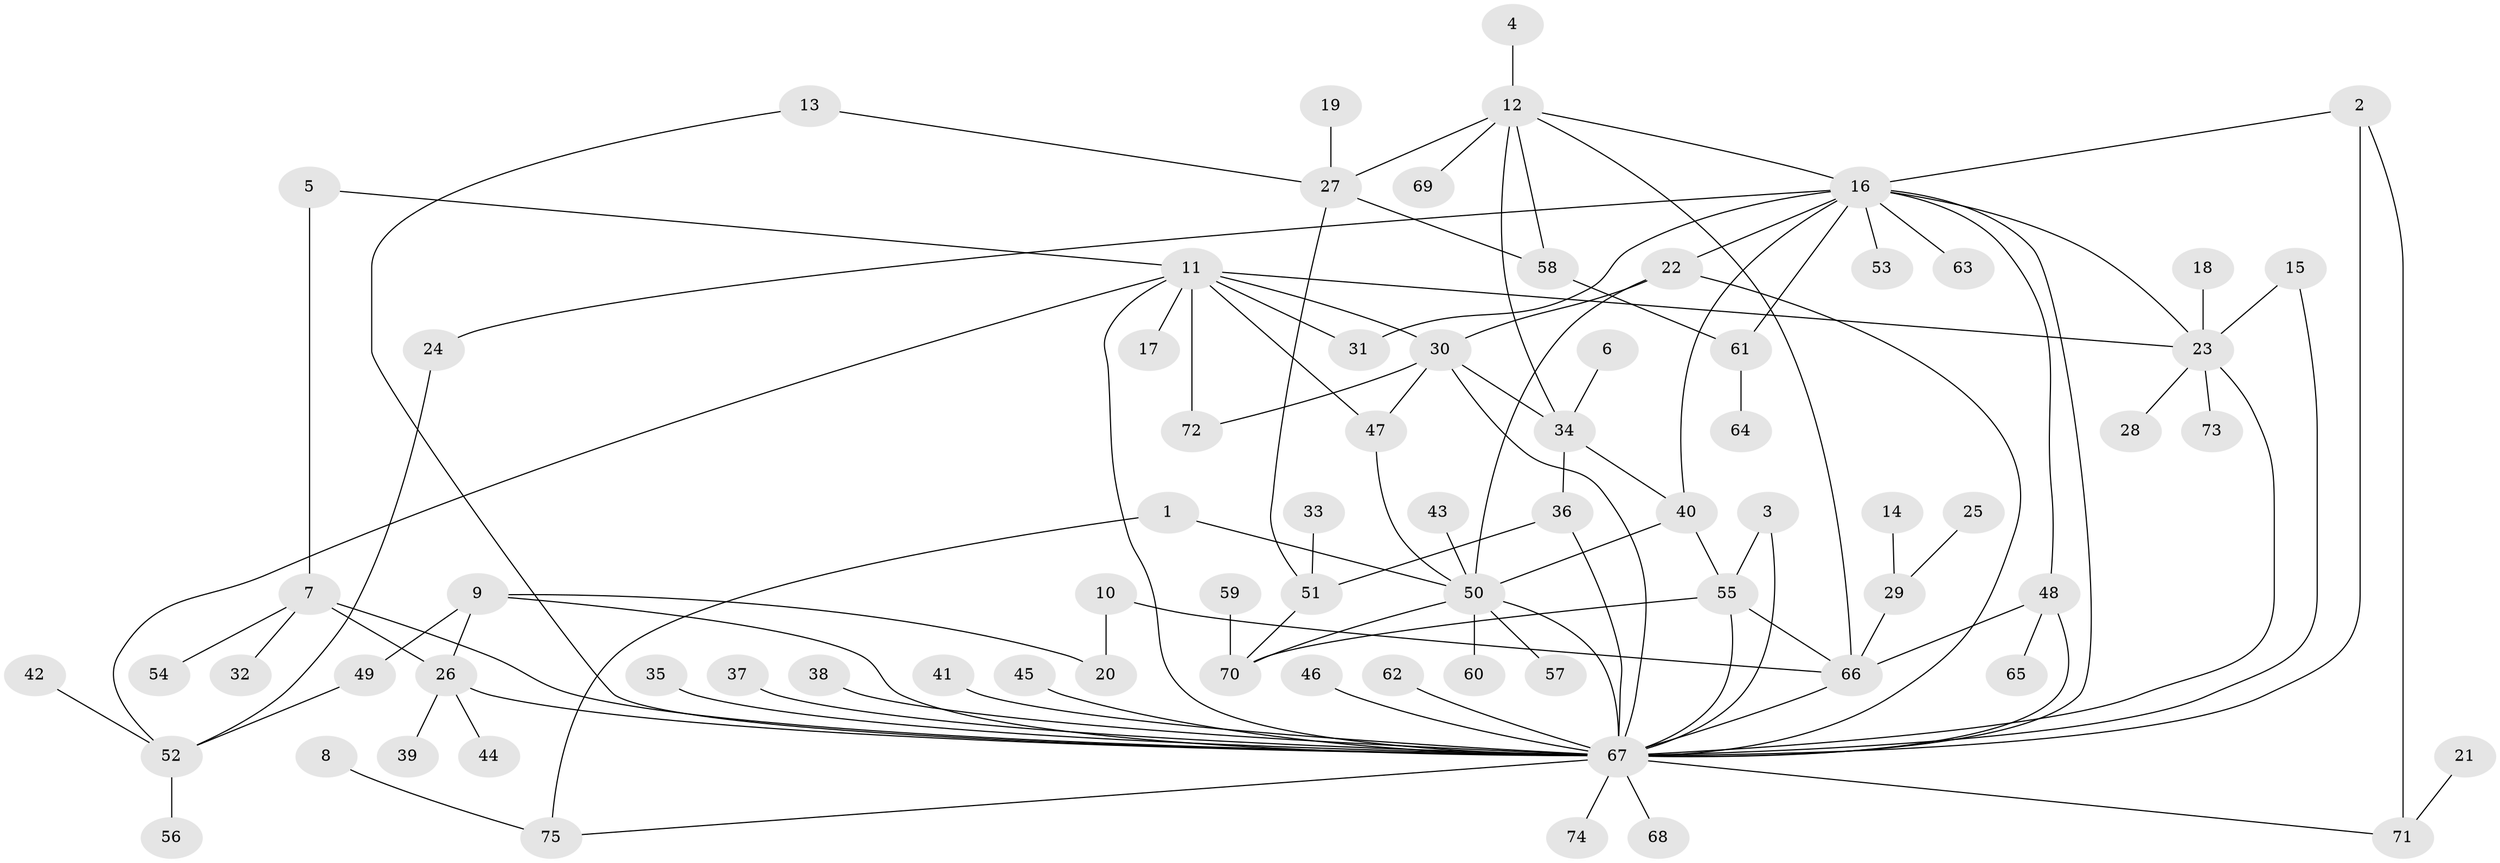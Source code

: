 // original degree distribution, {32: 0.009433962264150943, 9: 0.009433962264150943, 4: 0.0660377358490566, 14: 0.009433962264150943, 10: 0.018867924528301886, 2: 0.19811320754716982, 6: 0.0660377358490566, 5: 0.03773584905660377, 3: 0.08490566037735849, 8: 0.009433962264150943, 1: 0.49056603773584906}
// Generated by graph-tools (version 1.1) at 2025/36/03/04/25 23:36:42]
// undirected, 75 vertices, 110 edges
graph export_dot {
  node [color=gray90,style=filled];
  1;
  2;
  3;
  4;
  5;
  6;
  7;
  8;
  9;
  10;
  11;
  12;
  13;
  14;
  15;
  16;
  17;
  18;
  19;
  20;
  21;
  22;
  23;
  24;
  25;
  26;
  27;
  28;
  29;
  30;
  31;
  32;
  33;
  34;
  35;
  36;
  37;
  38;
  39;
  40;
  41;
  42;
  43;
  44;
  45;
  46;
  47;
  48;
  49;
  50;
  51;
  52;
  53;
  54;
  55;
  56;
  57;
  58;
  59;
  60;
  61;
  62;
  63;
  64;
  65;
  66;
  67;
  68;
  69;
  70;
  71;
  72;
  73;
  74;
  75;
  1 -- 50 [weight=1.0];
  1 -- 75 [weight=1.0];
  2 -- 16 [weight=1.0];
  2 -- 67 [weight=1.0];
  2 -- 71 [weight=1.0];
  3 -- 55 [weight=1.0];
  3 -- 67 [weight=1.0];
  4 -- 12 [weight=1.0];
  5 -- 7 [weight=1.0];
  5 -- 11 [weight=1.0];
  6 -- 34 [weight=1.0];
  7 -- 26 [weight=1.0];
  7 -- 32 [weight=1.0];
  7 -- 54 [weight=1.0];
  7 -- 67 [weight=1.0];
  8 -- 75 [weight=1.0];
  9 -- 20 [weight=1.0];
  9 -- 26 [weight=1.0];
  9 -- 49 [weight=1.0];
  9 -- 67 [weight=1.0];
  10 -- 20 [weight=1.0];
  10 -- 66 [weight=1.0];
  11 -- 17 [weight=1.0];
  11 -- 23 [weight=2.0];
  11 -- 30 [weight=1.0];
  11 -- 31 [weight=1.0];
  11 -- 47 [weight=1.0];
  11 -- 52 [weight=1.0];
  11 -- 67 [weight=1.0];
  11 -- 72 [weight=1.0];
  12 -- 16 [weight=1.0];
  12 -- 27 [weight=1.0];
  12 -- 34 [weight=1.0];
  12 -- 58 [weight=1.0];
  12 -- 66 [weight=1.0];
  12 -- 69 [weight=1.0];
  13 -- 27 [weight=1.0];
  13 -- 67 [weight=1.0];
  14 -- 29 [weight=1.0];
  15 -- 23 [weight=1.0];
  15 -- 67 [weight=1.0];
  16 -- 22 [weight=1.0];
  16 -- 23 [weight=1.0];
  16 -- 24 [weight=1.0];
  16 -- 31 [weight=1.0];
  16 -- 40 [weight=1.0];
  16 -- 48 [weight=1.0];
  16 -- 53 [weight=1.0];
  16 -- 61 [weight=1.0];
  16 -- 63 [weight=1.0];
  16 -- 67 [weight=1.0];
  18 -- 23 [weight=1.0];
  19 -- 27 [weight=1.0];
  21 -- 71 [weight=1.0];
  22 -- 30 [weight=1.0];
  22 -- 50 [weight=1.0];
  22 -- 67 [weight=1.0];
  23 -- 28 [weight=1.0];
  23 -- 67 [weight=2.0];
  23 -- 73 [weight=1.0];
  24 -- 52 [weight=1.0];
  25 -- 29 [weight=1.0];
  26 -- 39 [weight=1.0];
  26 -- 44 [weight=1.0];
  26 -- 67 [weight=1.0];
  27 -- 51 [weight=1.0];
  27 -- 58 [weight=1.0];
  29 -- 66 [weight=1.0];
  30 -- 34 [weight=1.0];
  30 -- 47 [weight=1.0];
  30 -- 67 [weight=1.0];
  30 -- 72 [weight=1.0];
  33 -- 51 [weight=1.0];
  34 -- 36 [weight=1.0];
  34 -- 40 [weight=1.0];
  35 -- 67 [weight=1.0];
  36 -- 51 [weight=1.0];
  36 -- 67 [weight=1.0];
  37 -- 67 [weight=1.0];
  38 -- 67 [weight=1.0];
  40 -- 50 [weight=1.0];
  40 -- 55 [weight=1.0];
  41 -- 67 [weight=1.0];
  42 -- 52 [weight=1.0];
  43 -- 50 [weight=1.0];
  45 -- 67 [weight=1.0];
  46 -- 67 [weight=1.0];
  47 -- 50 [weight=1.0];
  48 -- 65 [weight=1.0];
  48 -- 66 [weight=1.0];
  48 -- 67 [weight=1.0];
  49 -- 52 [weight=1.0];
  50 -- 57 [weight=1.0];
  50 -- 60 [weight=1.0];
  50 -- 67 [weight=1.0];
  50 -- 70 [weight=1.0];
  51 -- 70 [weight=2.0];
  52 -- 56 [weight=1.0];
  55 -- 66 [weight=1.0];
  55 -- 67 [weight=1.0];
  55 -- 70 [weight=1.0];
  58 -- 61 [weight=1.0];
  59 -- 70 [weight=1.0];
  61 -- 64 [weight=1.0];
  62 -- 67 [weight=1.0];
  66 -- 67 [weight=1.0];
  67 -- 68 [weight=1.0];
  67 -- 71 [weight=1.0];
  67 -- 74 [weight=1.0];
  67 -- 75 [weight=1.0];
}
